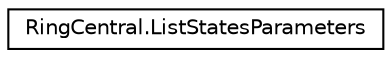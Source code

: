 digraph "Graphical Class Hierarchy"
{
 // LATEX_PDF_SIZE
  edge [fontname="Helvetica",fontsize="10",labelfontname="Helvetica",labelfontsize="10"];
  node [fontname="Helvetica",fontsize="10",shape=record];
  rankdir="LR";
  Node0 [label="RingCentral.ListStatesParameters",height=0.2,width=0.4,color="black", fillcolor="white", style="filled",URL="$classRingCentral_1_1ListStatesParameters.html",tooltip="Query parameters for operation listStates"];
}
